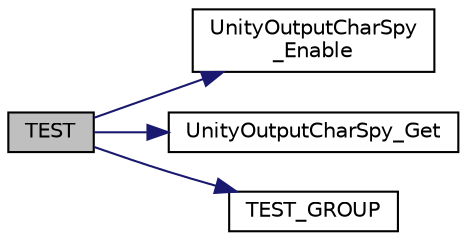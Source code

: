digraph "TEST"
{
  edge [fontname="Helvetica",fontsize="10",labelfontname="Helvetica",labelfontsize="10"];
  node [fontname="Helvetica",fontsize="10",shape=record];
  rankdir="LR";
  Node88 [label="TEST",height=0.2,width=0.4,color="black", fillcolor="grey75", style="filled", fontcolor="black"];
  Node88 -> Node89 [color="midnightblue",fontsize="10",style="solid",fontname="Helvetica"];
  Node89 [label="UnityOutputCharSpy\l_Enable",height=0.2,width=0.4,color="black", fillcolor="white", style="filled",URL="$unity__output__Spy_8c.html#a5a5b8c2fe4d1edd31559deb7000c7d7f"];
  Node88 -> Node90 [color="midnightblue",fontsize="10",style="solid",fontname="Helvetica"];
  Node90 [label="UnityOutputCharSpy_Get",height=0.2,width=0.4,color="black", fillcolor="white", style="filled",URL="$unity__output__Spy_8c.html#a014a3109626a78fb0c9ffeec76846e35"];
  Node88 -> Node91 [color="midnightblue",fontsize="10",style="solid",fontname="Helvetica"];
  Node91 [label="TEST_GROUP",height=0.2,width=0.4,color="black", fillcolor="white", style="filled",URL="$unity__fixture__Test_8c.html#a266bac63b46cd57e3207a3960909a29d"];
}
